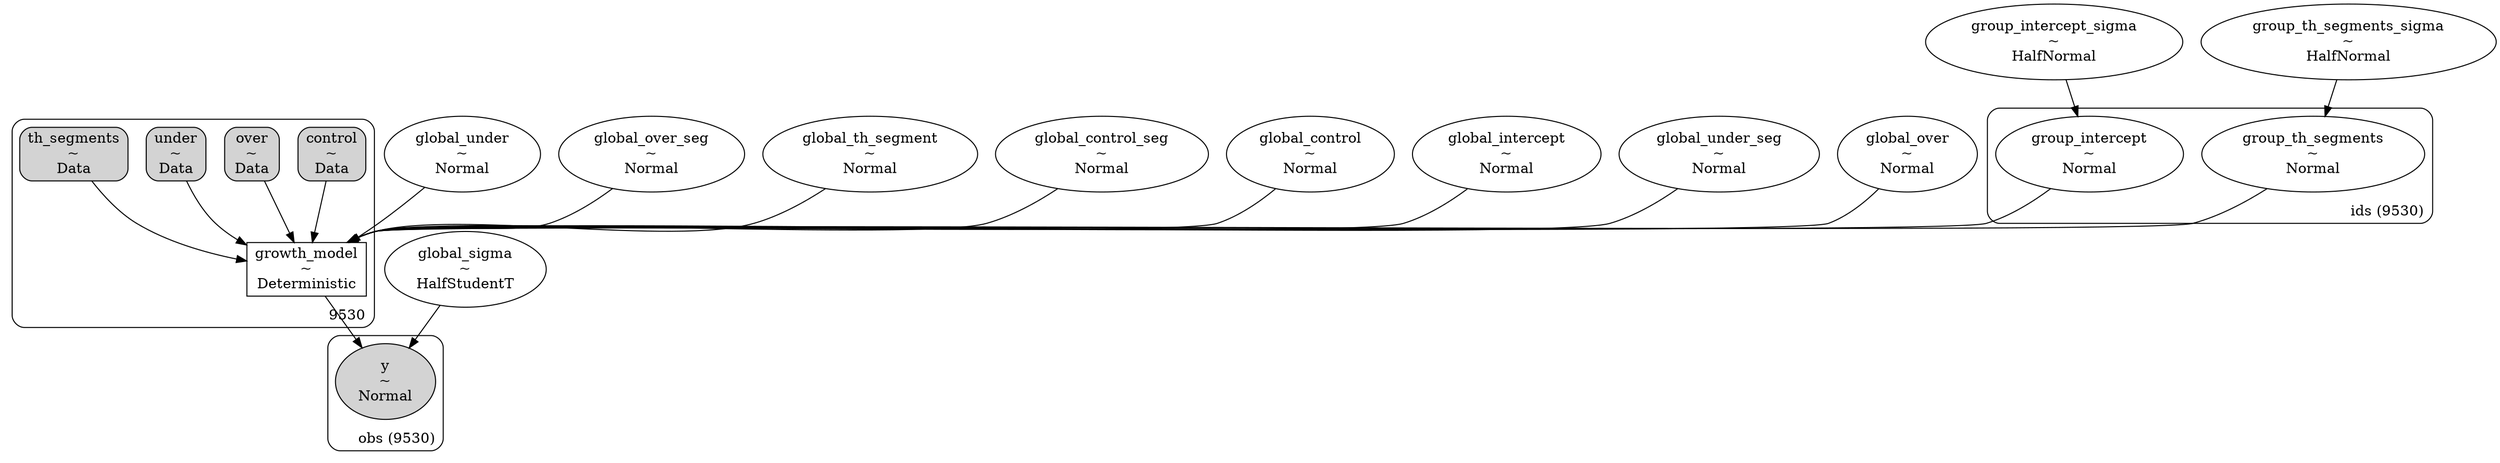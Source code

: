 digraph {
	subgraph cluster9530 {
		control [label="control
~
Data" shape=box style="rounded, filled"]
		growth_model [label="growth_model
~
Deterministic" shape=box]
		over [label="over
~
Data" shape=box style="rounded, filled"]
		under [label="under
~
Data" shape=box style="rounded, filled"]
		th_segments [label="th_segments
~
Data" shape=box style="rounded, filled"]
		label=9530 labeljust=r labelloc=b style=rounded
	}
	global_under [label="global_under
~
Normal" shape=ellipse]
	global_over_seg [label="global_over_seg
~
Normal" shape=ellipse]
	global_sigma [label="global_sigma
~
HalfStudentT" shape=ellipse]
	global_th_segment [label="global_th_segment
~
Normal" shape=ellipse]
	global_control_seg [label="global_control_seg
~
Normal" shape=ellipse]
	group_intercept_sigma [label="group_intercept_sigma
~
HalfNormal" shape=ellipse]
	group_th_segments_sigma [label="group_th_segments_sigma
~
HalfNormal" shape=ellipse]
	global_control [label="global_control
~
Normal" shape=ellipse]
	global_intercept [label="global_intercept
~
Normal" shape=ellipse]
	global_under_seg [label="global_under_seg
~
Normal" shape=ellipse]
	global_over [label="global_over
~
Normal" shape=ellipse]
	subgraph "clusterids (9530)" {
		group_intercept [label="group_intercept
~
Normal" shape=ellipse]
		group_th_segments [label="group_th_segments
~
Normal" shape=ellipse]
		label="ids (9530)" labeljust=r labelloc=b style=rounded
	}
	subgraph "clusterobs (9530)" {
		y [label="y
~
Normal" shape=ellipse style=filled]
		label="obs (9530)" labeljust=r labelloc=b style=rounded
	}
	group_intercept_sigma -> group_intercept
	group_th_segments_sigma -> group_th_segments
	group_intercept -> growth_model
	control -> growth_model
	global_under -> growth_model
	global_over_seg -> growth_model
	group_th_segments -> growth_model
	global_th_segment -> growth_model
	over -> growth_model
	under -> growth_model
	global_control_seg -> growth_model
	global_control -> growth_model
	th_segments -> growth_model
	global_intercept -> growth_model
	global_under_seg -> growth_model
	global_over -> growth_model
	growth_model -> y
	global_sigma -> y
}
